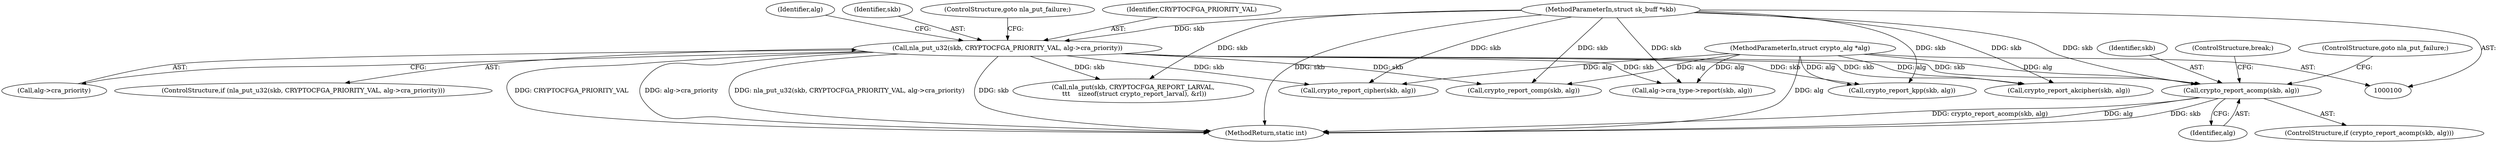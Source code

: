 digraph "0_linux_f43f39958beb206b53292801e216d9b8a660f087_4@API" {
"1000242" [label="(Call,crypto_report_acomp(skb, alg))"];
"1000166" [label="(Call,nla_put_u32(skb, CRYPTOCFGA_PRIORITY_VAL, alg->cra_priority))"];
"1000103" [label="(MethodParameterIn,struct sk_buff *skb)"];
"1000101" [label="(MethodParameterIn,struct crypto_alg *alg)"];
"1000246" [label="(ControlStructure,break;)"];
"1000244" [label="(Identifier,alg)"];
"1000249" [label="(Call,crypto_report_akcipher(skb, alg))"];
"1000101" [label="(MethodParameterIn,struct crypto_alg *alg)"];
"1000228" [label="(Call,crypto_report_cipher(skb, alg))"];
"1000268" [label="(MethodReturn,static int)"];
"1000103" [label="(MethodParameterIn,struct sk_buff *skb)"];
"1000168" [label="(Identifier,CRYPTOCFGA_PRIORITY_VAL)"];
"1000242" [label="(Call,crypto_report_acomp(skb, alg))"];
"1000235" [label="(Call,crypto_report_comp(skb, alg))"];
"1000176" [label="(Identifier,alg)"];
"1000169" [label="(Call,alg->cra_priority)"];
"1000165" [label="(ControlStructure,if (nla_put_u32(skb, CRYPTOCFGA_PRIORITY_VAL, alg->cra_priority)))"];
"1000241" [label="(ControlStructure,if (crypto_report_acomp(skb, alg)))"];
"1000212" [label="(Call,alg->cra_type->report(skb, alg))"];
"1000167" [label="(Identifier,skb)"];
"1000191" [label="(Call,nla_put(skb, CRYPTOCFGA_REPORT_LARVAL,\n \t\t\t    sizeof(struct crypto_report_larval), &rl))"];
"1000256" [label="(Call,crypto_report_kpp(skb, alg))"];
"1000166" [label="(Call,nla_put_u32(skb, CRYPTOCFGA_PRIORITY_VAL, alg->cra_priority))"];
"1000245" [label="(ControlStructure,goto nla_put_failure;)"];
"1000243" [label="(Identifier,skb)"];
"1000172" [label="(ControlStructure,goto nla_put_failure;)"];
"1000242" -> "1000241"  [label="AST: "];
"1000242" -> "1000244"  [label="CFG: "];
"1000243" -> "1000242"  [label="AST: "];
"1000244" -> "1000242"  [label="AST: "];
"1000245" -> "1000242"  [label="CFG: "];
"1000246" -> "1000242"  [label="CFG: "];
"1000242" -> "1000268"  [label="DDG: crypto_report_acomp(skb, alg)"];
"1000242" -> "1000268"  [label="DDG: alg"];
"1000242" -> "1000268"  [label="DDG: skb"];
"1000166" -> "1000242"  [label="DDG: skb"];
"1000103" -> "1000242"  [label="DDG: skb"];
"1000101" -> "1000242"  [label="DDG: alg"];
"1000166" -> "1000165"  [label="AST: "];
"1000166" -> "1000169"  [label="CFG: "];
"1000167" -> "1000166"  [label="AST: "];
"1000168" -> "1000166"  [label="AST: "];
"1000169" -> "1000166"  [label="AST: "];
"1000172" -> "1000166"  [label="CFG: "];
"1000176" -> "1000166"  [label="CFG: "];
"1000166" -> "1000268"  [label="DDG: CRYPTOCFGA_PRIORITY_VAL"];
"1000166" -> "1000268"  [label="DDG: alg->cra_priority"];
"1000166" -> "1000268"  [label="DDG: nla_put_u32(skb, CRYPTOCFGA_PRIORITY_VAL, alg->cra_priority)"];
"1000166" -> "1000268"  [label="DDG: skb"];
"1000103" -> "1000166"  [label="DDG: skb"];
"1000166" -> "1000191"  [label="DDG: skb"];
"1000166" -> "1000212"  [label="DDG: skb"];
"1000166" -> "1000228"  [label="DDG: skb"];
"1000166" -> "1000235"  [label="DDG: skb"];
"1000166" -> "1000249"  [label="DDG: skb"];
"1000166" -> "1000256"  [label="DDG: skb"];
"1000103" -> "1000100"  [label="AST: "];
"1000103" -> "1000268"  [label="DDG: skb"];
"1000103" -> "1000191"  [label="DDG: skb"];
"1000103" -> "1000212"  [label="DDG: skb"];
"1000103" -> "1000228"  [label="DDG: skb"];
"1000103" -> "1000235"  [label="DDG: skb"];
"1000103" -> "1000249"  [label="DDG: skb"];
"1000103" -> "1000256"  [label="DDG: skb"];
"1000101" -> "1000100"  [label="AST: "];
"1000101" -> "1000268"  [label="DDG: alg"];
"1000101" -> "1000212"  [label="DDG: alg"];
"1000101" -> "1000228"  [label="DDG: alg"];
"1000101" -> "1000235"  [label="DDG: alg"];
"1000101" -> "1000249"  [label="DDG: alg"];
"1000101" -> "1000256"  [label="DDG: alg"];
}
